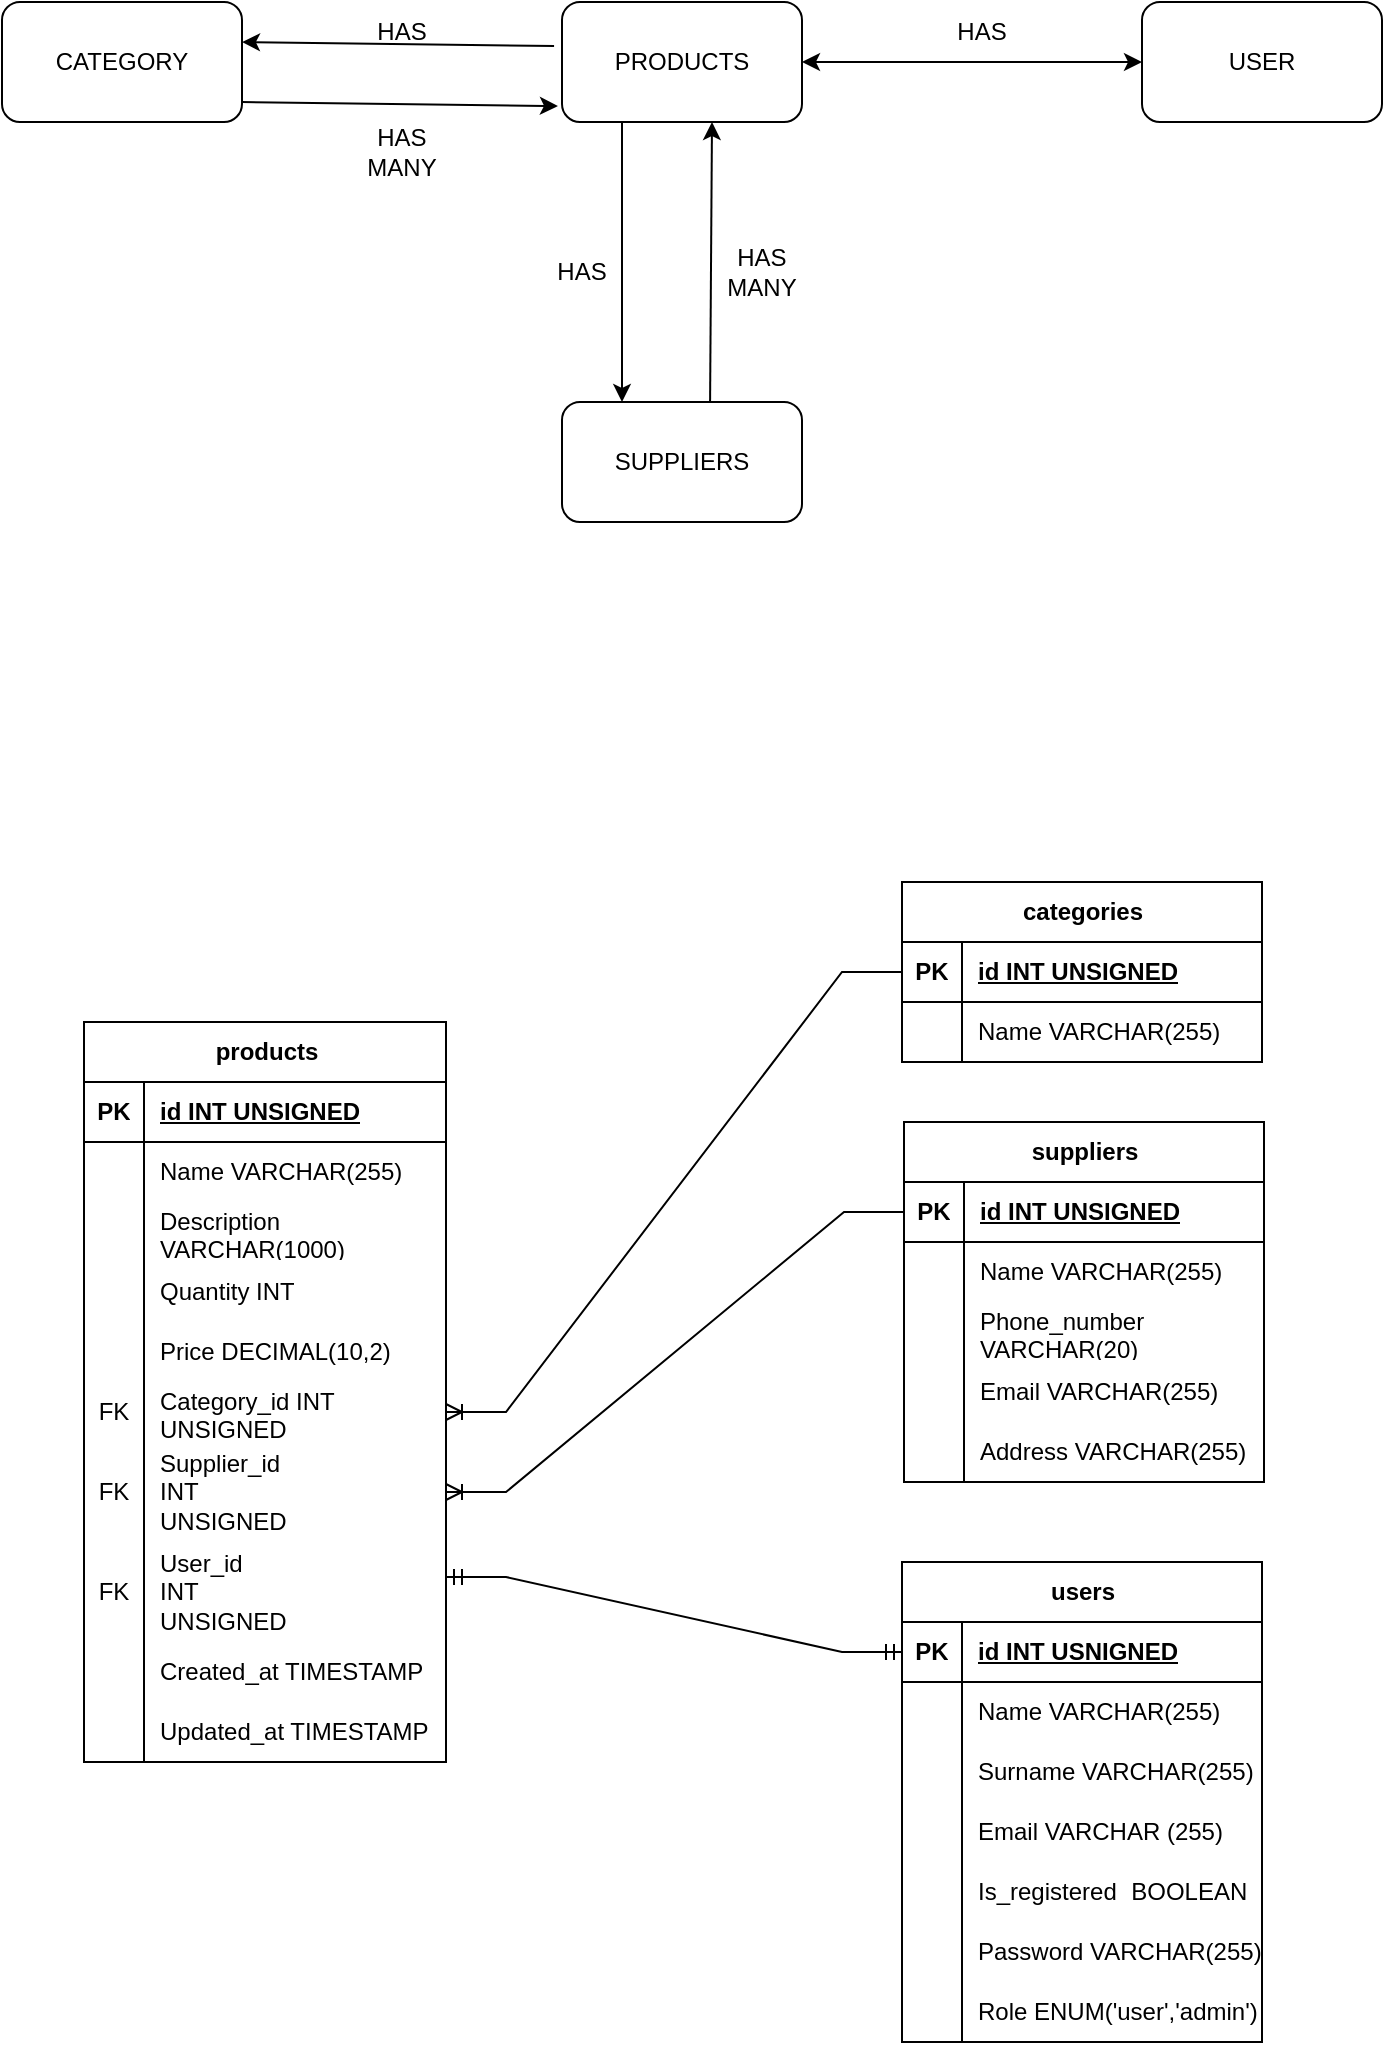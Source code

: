 <mxfile version="28.2.5">
  <diagram name="Page-1" id="RdRIpHJSAD0s1ZPwQKrF">
    <mxGraphModel dx="2066" dy="1134" grid="1" gridSize="10" guides="1" tooltips="1" connect="1" arrows="1" fold="1" page="1" pageScale="1" pageWidth="850" pageHeight="1100" math="0" shadow="0">
      <root>
        <mxCell id="0" />
        <mxCell id="1" parent="0" />
        <mxCell id="48uBx33ie2XV4PBy4FMH-1" value="PRODUCTS" style="rounded=1;whiteSpace=wrap;html=1;" parent="1" vertex="1">
          <mxGeometry x="350" y="40" width="120" height="60" as="geometry" />
        </mxCell>
        <mxCell id="48uBx33ie2XV4PBy4FMH-2" value="SUPPLIERS" style="rounded=1;whiteSpace=wrap;html=1;" parent="1" vertex="1">
          <mxGeometry x="350" y="240" width="120" height="60" as="geometry" />
        </mxCell>
        <mxCell id="48uBx33ie2XV4PBy4FMH-3" value="CATEGORY" style="rounded=1;whiteSpace=wrap;html=1;" parent="1" vertex="1">
          <mxGeometry x="70" y="40" width="120" height="60" as="geometry" />
        </mxCell>
        <mxCell id="48uBx33ie2XV4PBy4FMH-4" value="&lt;div&gt;USER&lt;/div&gt;" style="rounded=1;whiteSpace=wrap;html=1;" parent="1" vertex="1">
          <mxGeometry x="640" y="40" width="120" height="60" as="geometry" />
        </mxCell>
        <mxCell id="48uBx33ie2XV4PBy4FMH-9" value="HAS" style="text;html=1;align=center;verticalAlign=middle;whiteSpace=wrap;rounded=0;" parent="1" vertex="1">
          <mxGeometry x="240" y="40" width="60" height="30" as="geometry" />
        </mxCell>
        <mxCell id="48uBx33ie2XV4PBy4FMH-10" value="HAS" style="text;html=1;align=center;verticalAlign=middle;whiteSpace=wrap;rounded=0;" parent="1" vertex="1">
          <mxGeometry x="530" y="40" width="60" height="30" as="geometry" />
        </mxCell>
        <mxCell id="48uBx33ie2XV4PBy4FMH-11" value="&lt;div&gt;HAS&lt;/div&gt;&lt;div&gt;MANY&lt;/div&gt;" style="text;html=1;align=center;verticalAlign=middle;whiteSpace=wrap;rounded=0;rotation=0;" parent="1" vertex="1">
          <mxGeometry x="420" y="160" width="60" height="30" as="geometry" />
        </mxCell>
        <mxCell id="48uBx33ie2XV4PBy4FMH-12" value="" style="endArrow=classic;html=1;rounded=0;exitX=0.617;exitY=0;exitDx=0;exitDy=0;exitPerimeter=0;" parent="1" source="48uBx33ie2XV4PBy4FMH-2" edge="1">
          <mxGeometry width="50" height="50" relative="1" as="geometry">
            <mxPoint x="425" y="255" as="sourcePoint" />
            <mxPoint x="425" y="100" as="targetPoint" />
          </mxGeometry>
        </mxCell>
        <mxCell id="48uBx33ie2XV4PBy4FMH-13" value="" style="endArrow=classic;html=1;rounded=0;entryX=0.25;entryY=0;entryDx=0;entryDy=0;" parent="1" target="48uBx33ie2XV4PBy4FMH-2" edge="1">
          <mxGeometry width="50" height="50" relative="1" as="geometry">
            <mxPoint x="380" y="100" as="sourcePoint" />
            <mxPoint x="380" y="220" as="targetPoint" />
          </mxGeometry>
        </mxCell>
        <mxCell id="48uBx33ie2XV4PBy4FMH-14" value="HAS " style="text;html=1;align=center;verticalAlign=middle;whiteSpace=wrap;rounded=0;" parent="1" vertex="1">
          <mxGeometry x="330" y="160" width="60" height="30" as="geometry" />
        </mxCell>
        <mxCell id="48uBx33ie2XV4PBy4FMH-15" value="categories" style="shape=table;startSize=30;container=1;collapsible=1;childLayout=tableLayout;fixedRows=1;rowLines=0;fontStyle=1;align=center;resizeLast=1;html=1;" parent="1" vertex="1">
          <mxGeometry x="520" y="480" width="180" height="90" as="geometry" />
        </mxCell>
        <mxCell id="48uBx33ie2XV4PBy4FMH-16" value="" style="shape=tableRow;horizontal=0;startSize=0;swimlaneHead=0;swimlaneBody=0;fillColor=none;collapsible=0;dropTarget=0;points=[[0,0.5],[1,0.5]];portConstraint=eastwest;top=0;left=0;right=0;bottom=1;" parent="48uBx33ie2XV4PBy4FMH-15" vertex="1">
          <mxGeometry y="30" width="180" height="30" as="geometry" />
        </mxCell>
        <mxCell id="48uBx33ie2XV4PBy4FMH-17" value="PK" style="shape=partialRectangle;connectable=0;fillColor=none;top=0;left=0;bottom=0;right=0;fontStyle=1;overflow=hidden;whiteSpace=wrap;html=1;" parent="48uBx33ie2XV4PBy4FMH-16" vertex="1">
          <mxGeometry width="30" height="30" as="geometry">
            <mxRectangle width="30" height="30" as="alternateBounds" />
          </mxGeometry>
        </mxCell>
        <mxCell id="48uBx33ie2XV4PBy4FMH-18" value="id INT UNSIGNED" style="shape=partialRectangle;connectable=0;fillColor=none;top=0;left=0;bottom=0;right=0;align=left;spacingLeft=6;fontStyle=5;overflow=hidden;whiteSpace=wrap;html=1;" parent="48uBx33ie2XV4PBy4FMH-16" vertex="1">
          <mxGeometry x="30" width="150" height="30" as="geometry">
            <mxRectangle width="150" height="30" as="alternateBounds" />
          </mxGeometry>
        </mxCell>
        <mxCell id="48uBx33ie2XV4PBy4FMH-19" value="" style="shape=tableRow;horizontal=0;startSize=0;swimlaneHead=0;swimlaneBody=0;fillColor=none;collapsible=0;dropTarget=0;points=[[0,0.5],[1,0.5]];portConstraint=eastwest;top=0;left=0;right=0;bottom=0;" parent="48uBx33ie2XV4PBy4FMH-15" vertex="1">
          <mxGeometry y="60" width="180" height="30" as="geometry" />
        </mxCell>
        <mxCell id="48uBx33ie2XV4PBy4FMH-20" value="" style="shape=partialRectangle;connectable=0;fillColor=none;top=0;left=0;bottom=0;right=0;editable=1;overflow=hidden;whiteSpace=wrap;html=1;" parent="48uBx33ie2XV4PBy4FMH-19" vertex="1">
          <mxGeometry width="30" height="30" as="geometry">
            <mxRectangle width="30" height="30" as="alternateBounds" />
          </mxGeometry>
        </mxCell>
        <mxCell id="48uBx33ie2XV4PBy4FMH-21" value="Name VARCHAR(255)" style="shape=partialRectangle;connectable=0;fillColor=none;top=0;left=0;bottom=0;right=0;align=left;spacingLeft=6;overflow=hidden;whiteSpace=wrap;html=1;" parent="48uBx33ie2XV4PBy4FMH-19" vertex="1">
          <mxGeometry x="30" width="150" height="30" as="geometry">
            <mxRectangle width="150" height="30" as="alternateBounds" />
          </mxGeometry>
        </mxCell>
        <mxCell id="48uBx33ie2XV4PBy4FMH-28" value="suppliers" style="shape=table;startSize=30;container=1;collapsible=1;childLayout=tableLayout;fixedRows=1;rowLines=0;fontStyle=1;align=center;resizeLast=1;html=1;" parent="1" vertex="1">
          <mxGeometry x="521" y="600" width="180" height="180" as="geometry" />
        </mxCell>
        <mxCell id="48uBx33ie2XV4PBy4FMH-29" value="" style="shape=tableRow;horizontal=0;startSize=0;swimlaneHead=0;swimlaneBody=0;fillColor=none;collapsible=0;dropTarget=0;points=[[0,0.5],[1,0.5]];portConstraint=eastwest;top=0;left=0;right=0;bottom=1;" parent="48uBx33ie2XV4PBy4FMH-28" vertex="1">
          <mxGeometry y="30" width="180" height="30" as="geometry" />
        </mxCell>
        <mxCell id="48uBx33ie2XV4PBy4FMH-30" value="PK" style="shape=partialRectangle;connectable=0;fillColor=none;top=0;left=0;bottom=0;right=0;fontStyle=1;overflow=hidden;whiteSpace=wrap;html=1;" parent="48uBx33ie2XV4PBy4FMH-29" vertex="1">
          <mxGeometry width="30" height="30" as="geometry">
            <mxRectangle width="30" height="30" as="alternateBounds" />
          </mxGeometry>
        </mxCell>
        <mxCell id="48uBx33ie2XV4PBy4FMH-31" value="id INT UNSIGNED" style="shape=partialRectangle;connectable=0;fillColor=none;top=0;left=0;bottom=0;right=0;align=left;spacingLeft=6;fontStyle=5;overflow=hidden;whiteSpace=wrap;html=1;" parent="48uBx33ie2XV4PBy4FMH-29" vertex="1">
          <mxGeometry x="30" width="150" height="30" as="geometry">
            <mxRectangle width="150" height="30" as="alternateBounds" />
          </mxGeometry>
        </mxCell>
        <mxCell id="48uBx33ie2XV4PBy4FMH-32" value="" style="shape=tableRow;horizontal=0;startSize=0;swimlaneHead=0;swimlaneBody=0;fillColor=none;collapsible=0;dropTarget=0;points=[[0,0.5],[1,0.5]];portConstraint=eastwest;top=0;left=0;right=0;bottom=0;" parent="48uBx33ie2XV4PBy4FMH-28" vertex="1">
          <mxGeometry y="60" width="180" height="30" as="geometry" />
        </mxCell>
        <mxCell id="48uBx33ie2XV4PBy4FMH-33" value="" style="shape=partialRectangle;connectable=0;fillColor=none;top=0;left=0;bottom=0;right=0;editable=1;overflow=hidden;whiteSpace=wrap;html=1;" parent="48uBx33ie2XV4PBy4FMH-32" vertex="1">
          <mxGeometry width="30" height="30" as="geometry">
            <mxRectangle width="30" height="30" as="alternateBounds" />
          </mxGeometry>
        </mxCell>
        <mxCell id="48uBx33ie2XV4PBy4FMH-34" value="Name VARCHAR(255)&lt;span style=&quot;white-space: pre;&quot;&gt;&#x9;&lt;/span&gt;" style="shape=partialRectangle;connectable=0;fillColor=none;top=0;left=0;bottom=0;right=0;align=left;spacingLeft=6;overflow=hidden;whiteSpace=wrap;html=1;" parent="48uBx33ie2XV4PBy4FMH-32" vertex="1">
          <mxGeometry x="30" width="150" height="30" as="geometry">
            <mxRectangle width="150" height="30" as="alternateBounds" />
          </mxGeometry>
        </mxCell>
        <mxCell id="48uBx33ie2XV4PBy4FMH-35" value="" style="shape=tableRow;horizontal=0;startSize=0;swimlaneHead=0;swimlaneBody=0;fillColor=none;collapsible=0;dropTarget=0;points=[[0,0.5],[1,0.5]];portConstraint=eastwest;top=0;left=0;right=0;bottom=0;" parent="48uBx33ie2XV4PBy4FMH-28" vertex="1">
          <mxGeometry y="90" width="180" height="30" as="geometry" />
        </mxCell>
        <mxCell id="48uBx33ie2XV4PBy4FMH-36" value="" style="shape=partialRectangle;connectable=0;fillColor=none;top=0;left=0;bottom=0;right=0;editable=1;overflow=hidden;whiteSpace=wrap;html=1;" parent="48uBx33ie2XV4PBy4FMH-35" vertex="1">
          <mxGeometry width="30" height="30" as="geometry">
            <mxRectangle width="30" height="30" as="alternateBounds" />
          </mxGeometry>
        </mxCell>
        <mxCell id="48uBx33ie2XV4PBy4FMH-37" value="Phone_number VARCHAR(20)" style="shape=partialRectangle;connectable=0;fillColor=none;top=0;left=0;bottom=0;right=0;align=left;spacingLeft=6;overflow=hidden;whiteSpace=wrap;html=1;" parent="48uBx33ie2XV4PBy4FMH-35" vertex="1">
          <mxGeometry x="30" width="150" height="30" as="geometry">
            <mxRectangle width="150" height="30" as="alternateBounds" />
          </mxGeometry>
        </mxCell>
        <mxCell id="48uBx33ie2XV4PBy4FMH-38" value="" style="shape=tableRow;horizontal=0;startSize=0;swimlaneHead=0;swimlaneBody=0;fillColor=none;collapsible=0;dropTarget=0;points=[[0,0.5],[1,0.5]];portConstraint=eastwest;top=0;left=0;right=0;bottom=0;" parent="48uBx33ie2XV4PBy4FMH-28" vertex="1">
          <mxGeometry y="120" width="180" height="30" as="geometry" />
        </mxCell>
        <mxCell id="48uBx33ie2XV4PBy4FMH-39" value="" style="shape=partialRectangle;connectable=0;fillColor=none;top=0;left=0;bottom=0;right=0;editable=1;overflow=hidden;whiteSpace=wrap;html=1;" parent="48uBx33ie2XV4PBy4FMH-38" vertex="1">
          <mxGeometry width="30" height="30" as="geometry">
            <mxRectangle width="30" height="30" as="alternateBounds" />
          </mxGeometry>
        </mxCell>
        <mxCell id="48uBx33ie2XV4PBy4FMH-40" value="Email VARCHAR(255)" style="shape=partialRectangle;connectable=0;fillColor=none;top=0;left=0;bottom=0;right=0;align=left;spacingLeft=6;overflow=hidden;whiteSpace=wrap;html=1;" parent="48uBx33ie2XV4PBy4FMH-38" vertex="1">
          <mxGeometry x="30" width="150" height="30" as="geometry">
            <mxRectangle width="150" height="30" as="alternateBounds" />
          </mxGeometry>
        </mxCell>
        <mxCell id="48uBx33ie2XV4PBy4FMH-85" value="" style="shape=tableRow;horizontal=0;startSize=0;swimlaneHead=0;swimlaneBody=0;fillColor=none;collapsible=0;dropTarget=0;points=[[0,0.5],[1,0.5]];portConstraint=eastwest;top=0;left=0;right=0;bottom=0;" parent="48uBx33ie2XV4PBy4FMH-28" vertex="1">
          <mxGeometry y="150" width="180" height="30" as="geometry" />
        </mxCell>
        <mxCell id="48uBx33ie2XV4PBy4FMH-86" value="" style="shape=partialRectangle;connectable=0;fillColor=none;top=0;left=0;bottom=0;right=0;editable=1;overflow=hidden;whiteSpace=wrap;html=1;" parent="48uBx33ie2XV4PBy4FMH-85" vertex="1">
          <mxGeometry width="30" height="30" as="geometry">
            <mxRectangle width="30" height="30" as="alternateBounds" />
          </mxGeometry>
        </mxCell>
        <mxCell id="48uBx33ie2XV4PBy4FMH-87" value="Address VARCHAR(255)" style="shape=partialRectangle;connectable=0;fillColor=none;top=0;left=0;bottom=0;right=0;align=left;spacingLeft=6;overflow=hidden;whiteSpace=wrap;html=1;" parent="48uBx33ie2XV4PBy4FMH-85" vertex="1">
          <mxGeometry x="30" width="150" height="30" as="geometry">
            <mxRectangle width="150" height="30" as="alternateBounds" />
          </mxGeometry>
        </mxCell>
        <mxCell id="48uBx33ie2XV4PBy4FMH-54" value="&lt;div&gt;products&lt;/div&gt;" style="shape=table;startSize=30;container=1;collapsible=1;childLayout=tableLayout;fixedRows=1;rowLines=0;fontStyle=1;align=center;resizeLast=1;html=1;" parent="1" vertex="1">
          <mxGeometry x="111" y="550" width="181" height="370" as="geometry" />
        </mxCell>
        <mxCell id="48uBx33ie2XV4PBy4FMH-55" value="" style="shape=tableRow;horizontal=0;startSize=0;swimlaneHead=0;swimlaneBody=0;fillColor=none;collapsible=0;dropTarget=0;points=[[0,0.5],[1,0.5]];portConstraint=eastwest;top=0;left=0;right=0;bottom=1;" parent="48uBx33ie2XV4PBy4FMH-54" vertex="1">
          <mxGeometry y="30" width="181" height="30" as="geometry" />
        </mxCell>
        <mxCell id="48uBx33ie2XV4PBy4FMH-56" value="PK" style="shape=partialRectangle;connectable=0;fillColor=none;top=0;left=0;bottom=0;right=0;fontStyle=1;overflow=hidden;whiteSpace=wrap;html=1;" parent="48uBx33ie2XV4PBy4FMH-55" vertex="1">
          <mxGeometry width="30" height="30" as="geometry">
            <mxRectangle width="30" height="30" as="alternateBounds" />
          </mxGeometry>
        </mxCell>
        <mxCell id="48uBx33ie2XV4PBy4FMH-57" value="id INT UNSIGNED" style="shape=partialRectangle;connectable=0;fillColor=none;top=0;left=0;bottom=0;right=0;align=left;spacingLeft=6;fontStyle=5;overflow=hidden;whiteSpace=wrap;html=1;" parent="48uBx33ie2XV4PBy4FMH-55" vertex="1">
          <mxGeometry x="30" width="151" height="30" as="geometry">
            <mxRectangle width="151" height="30" as="alternateBounds" />
          </mxGeometry>
        </mxCell>
        <mxCell id="48uBx33ie2XV4PBy4FMH-58" value="" style="shape=tableRow;horizontal=0;startSize=0;swimlaneHead=0;swimlaneBody=0;fillColor=none;collapsible=0;dropTarget=0;points=[[0,0.5],[1,0.5]];portConstraint=eastwest;top=0;left=0;right=0;bottom=0;" parent="48uBx33ie2XV4PBy4FMH-54" vertex="1">
          <mxGeometry y="60" width="181" height="30" as="geometry" />
        </mxCell>
        <mxCell id="48uBx33ie2XV4PBy4FMH-59" value="" style="shape=partialRectangle;connectable=0;fillColor=none;top=0;left=0;bottom=0;right=0;editable=1;overflow=hidden;whiteSpace=wrap;html=1;" parent="48uBx33ie2XV4PBy4FMH-58" vertex="1">
          <mxGeometry width="30" height="30" as="geometry">
            <mxRectangle width="30" height="30" as="alternateBounds" />
          </mxGeometry>
        </mxCell>
        <mxCell id="48uBx33ie2XV4PBy4FMH-60" value="Name VARCHAR(255)" style="shape=partialRectangle;connectable=0;fillColor=none;top=0;left=0;bottom=0;right=0;align=left;spacingLeft=6;overflow=hidden;whiteSpace=wrap;html=1;" parent="48uBx33ie2XV4PBy4FMH-58" vertex="1">
          <mxGeometry x="30" width="151" height="30" as="geometry">
            <mxRectangle width="151" height="30" as="alternateBounds" />
          </mxGeometry>
        </mxCell>
        <mxCell id="48uBx33ie2XV4PBy4FMH-61" value="" style="shape=tableRow;horizontal=0;startSize=0;swimlaneHead=0;swimlaneBody=0;fillColor=none;collapsible=0;dropTarget=0;points=[[0,0.5],[1,0.5]];portConstraint=eastwest;top=0;left=0;right=0;bottom=0;" parent="48uBx33ie2XV4PBy4FMH-54" vertex="1">
          <mxGeometry y="90" width="181" height="30" as="geometry" />
        </mxCell>
        <mxCell id="48uBx33ie2XV4PBy4FMH-62" value="" style="shape=partialRectangle;connectable=0;fillColor=none;top=0;left=0;bottom=0;right=0;editable=1;overflow=hidden;whiteSpace=wrap;html=1;" parent="48uBx33ie2XV4PBy4FMH-61" vertex="1">
          <mxGeometry width="30" height="30" as="geometry">
            <mxRectangle width="30" height="30" as="alternateBounds" />
          </mxGeometry>
        </mxCell>
        <mxCell id="48uBx33ie2XV4PBy4FMH-63" value="Description VARCHAR(1000)" style="shape=partialRectangle;connectable=0;fillColor=none;top=0;left=0;bottom=0;right=0;align=left;spacingLeft=6;overflow=hidden;whiteSpace=wrap;html=1;" parent="48uBx33ie2XV4PBy4FMH-61" vertex="1">
          <mxGeometry x="30" width="151" height="30" as="geometry">
            <mxRectangle width="151" height="30" as="alternateBounds" />
          </mxGeometry>
        </mxCell>
        <mxCell id="48uBx33ie2XV4PBy4FMH-64" value="" style="shape=tableRow;horizontal=0;startSize=0;swimlaneHead=0;swimlaneBody=0;fillColor=none;collapsible=0;dropTarget=0;points=[[0,0.5],[1,0.5]];portConstraint=eastwest;top=0;left=0;right=0;bottom=0;" parent="48uBx33ie2XV4PBy4FMH-54" vertex="1">
          <mxGeometry y="120" width="181" height="30" as="geometry" />
        </mxCell>
        <mxCell id="48uBx33ie2XV4PBy4FMH-65" value="" style="shape=partialRectangle;connectable=0;fillColor=none;top=0;left=0;bottom=0;right=0;editable=1;overflow=hidden;whiteSpace=wrap;html=1;" parent="48uBx33ie2XV4PBy4FMH-64" vertex="1">
          <mxGeometry width="30" height="30" as="geometry">
            <mxRectangle width="30" height="30" as="alternateBounds" />
          </mxGeometry>
        </mxCell>
        <mxCell id="48uBx33ie2XV4PBy4FMH-66" value="Quantity INT " style="shape=partialRectangle;connectable=0;fillColor=none;top=0;left=0;bottom=0;right=0;align=left;spacingLeft=6;overflow=hidden;whiteSpace=wrap;html=1;" parent="48uBx33ie2XV4PBy4FMH-64" vertex="1">
          <mxGeometry x="30" width="151" height="30" as="geometry">
            <mxRectangle width="151" height="30" as="alternateBounds" />
          </mxGeometry>
        </mxCell>
        <mxCell id="48uBx33ie2XV4PBy4FMH-67" value="" style="shape=tableRow;horizontal=0;startSize=0;swimlaneHead=0;swimlaneBody=0;fillColor=none;collapsible=0;dropTarget=0;points=[[0,0.5],[1,0.5]];portConstraint=eastwest;top=0;left=0;right=0;bottom=0;" parent="48uBx33ie2XV4PBy4FMH-54" vertex="1">
          <mxGeometry y="150" width="181" height="30" as="geometry" />
        </mxCell>
        <mxCell id="48uBx33ie2XV4PBy4FMH-68" value="" style="shape=partialRectangle;connectable=0;fillColor=none;top=0;left=0;bottom=0;right=0;editable=1;overflow=hidden;whiteSpace=wrap;html=1;" parent="48uBx33ie2XV4PBy4FMH-67" vertex="1">
          <mxGeometry width="30" height="30" as="geometry">
            <mxRectangle width="30" height="30" as="alternateBounds" />
          </mxGeometry>
        </mxCell>
        <mxCell id="48uBx33ie2XV4PBy4FMH-69" value="Price DECIMAL(10,2)" style="shape=partialRectangle;connectable=0;fillColor=none;top=0;left=0;bottom=0;right=0;align=left;spacingLeft=6;overflow=hidden;whiteSpace=wrap;html=1;" parent="48uBx33ie2XV4PBy4FMH-67" vertex="1">
          <mxGeometry x="30" width="151" height="30" as="geometry">
            <mxRectangle width="151" height="30" as="alternateBounds" />
          </mxGeometry>
        </mxCell>
        <mxCell id="48uBx33ie2XV4PBy4FMH-70" value="" style="shape=tableRow;horizontal=0;startSize=0;swimlaneHead=0;swimlaneBody=0;fillColor=none;collapsible=0;dropTarget=0;points=[[0,0.5],[1,0.5]];portConstraint=eastwest;top=0;left=0;right=0;bottom=0;" parent="48uBx33ie2XV4PBy4FMH-54" vertex="1">
          <mxGeometry y="180" width="181" height="30" as="geometry" />
        </mxCell>
        <mxCell id="48uBx33ie2XV4PBy4FMH-71" value="FK" style="shape=partialRectangle;connectable=0;fillColor=none;top=0;left=0;bottom=0;right=0;editable=1;overflow=hidden;whiteSpace=wrap;html=1;" parent="48uBx33ie2XV4PBy4FMH-70" vertex="1">
          <mxGeometry width="30" height="30" as="geometry">
            <mxRectangle width="30" height="30" as="alternateBounds" />
          </mxGeometry>
        </mxCell>
        <mxCell id="48uBx33ie2XV4PBy4FMH-72" value="&lt;div&gt;Category&lt;span style=&quot;white-space: pre;&quot;&gt;_id INT &lt;/span&gt;&lt;/div&gt;&lt;div&gt;&lt;span style=&quot;white-space: pre;&quot;&gt;UNSIGNED&lt;/span&gt;&lt;/div&gt;" style="shape=partialRectangle;connectable=0;fillColor=none;top=0;left=0;bottom=0;right=0;align=left;spacingLeft=6;overflow=hidden;whiteSpace=wrap;html=1;" parent="48uBx33ie2XV4PBy4FMH-70" vertex="1">
          <mxGeometry x="30" width="151" height="30" as="geometry">
            <mxRectangle width="151" height="30" as="alternateBounds" />
          </mxGeometry>
        </mxCell>
        <mxCell id="48uBx33ie2XV4PBy4FMH-73" value="" style="shape=tableRow;horizontal=0;startSize=0;swimlaneHead=0;swimlaneBody=0;fillColor=none;collapsible=0;dropTarget=0;points=[[0,0.5],[1,0.5]];portConstraint=eastwest;top=0;left=0;right=0;bottom=0;" parent="48uBx33ie2XV4PBy4FMH-54" vertex="1">
          <mxGeometry y="210" width="181" height="50" as="geometry" />
        </mxCell>
        <mxCell id="48uBx33ie2XV4PBy4FMH-74" value="FK" style="shape=partialRectangle;connectable=0;fillColor=none;top=0;left=0;bottom=0;right=0;editable=1;overflow=hidden;whiteSpace=wrap;html=1;" parent="48uBx33ie2XV4PBy4FMH-73" vertex="1">
          <mxGeometry width="30" height="50" as="geometry">
            <mxRectangle width="30" height="50" as="alternateBounds" />
          </mxGeometry>
        </mxCell>
        <mxCell id="48uBx33ie2XV4PBy4FMH-75" value="Supplier_id &lt;br&gt;&lt;div&gt;&lt;span style=&quot;white-space: pre;&quot;&gt;INT &lt;/span&gt;&lt;/div&gt;&lt;div&gt;&lt;span style=&quot;white-space: pre;&quot;&gt;UNSIGNED&lt;/span&gt;&lt;/div&gt;" style="shape=partialRectangle;connectable=0;fillColor=none;top=0;left=0;bottom=0;right=0;align=left;spacingLeft=6;overflow=hidden;whiteSpace=wrap;html=1;" parent="48uBx33ie2XV4PBy4FMH-73" vertex="1">
          <mxGeometry x="30" width="151" height="50" as="geometry">
            <mxRectangle width="151" height="50" as="alternateBounds" />
          </mxGeometry>
        </mxCell>
        <mxCell id="48uBx33ie2XV4PBy4FMH-76" value="" style="shape=tableRow;horizontal=0;startSize=0;swimlaneHead=0;swimlaneBody=0;fillColor=none;collapsible=0;dropTarget=0;points=[[0,0.5],[1,0.5]];portConstraint=eastwest;top=0;left=0;right=0;bottom=0;" parent="48uBx33ie2XV4PBy4FMH-54" vertex="1">
          <mxGeometry y="260" width="181" height="50" as="geometry" />
        </mxCell>
        <mxCell id="48uBx33ie2XV4PBy4FMH-77" value="FK" style="shape=partialRectangle;connectable=0;fillColor=none;top=0;left=0;bottom=0;right=0;editable=1;overflow=hidden;whiteSpace=wrap;html=1;" parent="48uBx33ie2XV4PBy4FMH-76" vertex="1">
          <mxGeometry width="30" height="50" as="geometry">
            <mxRectangle width="30" height="50" as="alternateBounds" />
          </mxGeometry>
        </mxCell>
        <mxCell id="48uBx33ie2XV4PBy4FMH-78" value="User_id &lt;br&gt;&lt;div&gt;&lt;span style=&quot;white-space: pre;&quot;&gt;INT &lt;/span&gt;&lt;/div&gt;&lt;div&gt;&lt;span style=&quot;white-space: pre;&quot;&gt;UNSIGNED&lt;/span&gt;&lt;/div&gt;" style="shape=partialRectangle;connectable=0;fillColor=none;top=0;left=0;bottom=0;right=0;align=left;spacingLeft=6;overflow=hidden;whiteSpace=wrap;html=1;" parent="48uBx33ie2XV4PBy4FMH-76" vertex="1">
          <mxGeometry x="30" width="151" height="50" as="geometry">
            <mxRectangle width="151" height="50" as="alternateBounds" />
          </mxGeometry>
        </mxCell>
        <mxCell id="48uBx33ie2XV4PBy4FMH-79" value="" style="shape=tableRow;horizontal=0;startSize=0;swimlaneHead=0;swimlaneBody=0;fillColor=none;collapsible=0;dropTarget=0;points=[[0,0.5],[1,0.5]];portConstraint=eastwest;top=0;left=0;right=0;bottom=0;" parent="48uBx33ie2XV4PBy4FMH-54" vertex="1">
          <mxGeometry y="310" width="181" height="30" as="geometry" />
        </mxCell>
        <mxCell id="48uBx33ie2XV4PBy4FMH-80" value="" style="shape=partialRectangle;connectable=0;fillColor=none;top=0;left=0;bottom=0;right=0;editable=1;overflow=hidden;whiteSpace=wrap;html=1;" parent="48uBx33ie2XV4PBy4FMH-79" vertex="1">
          <mxGeometry width="30" height="30" as="geometry">
            <mxRectangle width="30" height="30" as="alternateBounds" />
          </mxGeometry>
        </mxCell>
        <mxCell id="48uBx33ie2XV4PBy4FMH-81" value="Created_at TIMESTAMP" style="shape=partialRectangle;connectable=0;fillColor=none;top=0;left=0;bottom=0;right=0;align=left;spacingLeft=6;overflow=hidden;whiteSpace=wrap;html=1;" parent="48uBx33ie2XV4PBy4FMH-79" vertex="1">
          <mxGeometry x="30" width="151" height="30" as="geometry">
            <mxRectangle width="151" height="30" as="alternateBounds" />
          </mxGeometry>
        </mxCell>
        <mxCell id="48uBx33ie2XV4PBy4FMH-82" value="" style="shape=tableRow;horizontal=0;startSize=0;swimlaneHead=0;swimlaneBody=0;fillColor=none;collapsible=0;dropTarget=0;points=[[0,0.5],[1,0.5]];portConstraint=eastwest;top=0;left=0;right=0;bottom=0;" parent="48uBx33ie2XV4PBy4FMH-54" vertex="1">
          <mxGeometry y="340" width="181" height="30" as="geometry" />
        </mxCell>
        <mxCell id="48uBx33ie2XV4PBy4FMH-83" value="" style="shape=partialRectangle;connectable=0;fillColor=none;top=0;left=0;bottom=0;right=0;editable=1;overflow=hidden;whiteSpace=wrap;html=1;" parent="48uBx33ie2XV4PBy4FMH-82" vertex="1">
          <mxGeometry width="30" height="30" as="geometry">
            <mxRectangle width="30" height="30" as="alternateBounds" />
          </mxGeometry>
        </mxCell>
        <mxCell id="48uBx33ie2XV4PBy4FMH-84" value="Updated_at TIMESTAMP" style="shape=partialRectangle;connectable=0;fillColor=none;top=0;left=0;bottom=0;right=0;align=left;spacingLeft=6;overflow=hidden;whiteSpace=wrap;html=1;" parent="48uBx33ie2XV4PBy4FMH-82" vertex="1">
          <mxGeometry x="30" width="151" height="30" as="geometry">
            <mxRectangle width="151" height="30" as="alternateBounds" />
          </mxGeometry>
        </mxCell>
        <mxCell id="48uBx33ie2XV4PBy4FMH-98" value="" style="edgeStyle=entityRelationEdgeStyle;fontSize=12;html=1;endArrow=ERoneToMany;rounded=0;entryX=1;entryY=0.5;entryDx=0;entryDy=0;exitX=0;exitY=0.5;exitDx=0;exitDy=0;" parent="1" source="48uBx33ie2XV4PBy4FMH-29" target="48uBx33ie2XV4PBy4FMH-73" edge="1">
          <mxGeometry width="100" height="100" relative="1" as="geometry">
            <mxPoint x="380" y="650" as="sourcePoint" />
            <mxPoint x="480" y="550" as="targetPoint" />
          </mxGeometry>
        </mxCell>
        <mxCell id="48uBx33ie2XV4PBy4FMH-99" value="" style="edgeStyle=entityRelationEdgeStyle;fontSize=12;html=1;endArrow=ERmandOne;startArrow=ERmandOne;rounded=0;exitX=1;exitY=0.75;exitDx=0;exitDy=0;entryX=0;entryY=0.5;entryDx=0;entryDy=0;" parent="1" source="48uBx33ie2XV4PBy4FMH-54" target="48uBx33ie2XV4PBy4FMH-42" edge="1">
          <mxGeometry width="100" height="100" relative="1" as="geometry">
            <mxPoint x="380" y="650" as="sourcePoint" />
            <mxPoint x="480" y="550" as="targetPoint" />
          </mxGeometry>
        </mxCell>
        <mxCell id="48uBx33ie2XV4PBy4FMH-100" value="" style="endArrow=classic;html=1;rounded=0;exitX=-0.033;exitY=0.367;exitDx=0;exitDy=0;exitPerimeter=0;" parent="1" source="48uBx33ie2XV4PBy4FMH-1" edge="1">
          <mxGeometry width="50" height="50" relative="1" as="geometry">
            <mxPoint x="315" y="60" as="sourcePoint" />
            <mxPoint x="190" y="60" as="targetPoint" />
          </mxGeometry>
        </mxCell>
        <mxCell id="48uBx33ie2XV4PBy4FMH-101" value="" style="endArrow=classic;html=1;rounded=0;exitX=0.617;exitY=0;exitDx=0;exitDy=0;exitPerimeter=0;entryX=-0.017;entryY=0.867;entryDx=0;entryDy=0;entryPerimeter=0;" parent="1" target="48uBx33ie2XV4PBy4FMH-1" edge="1">
          <mxGeometry width="50" height="50" relative="1" as="geometry">
            <mxPoint x="190" y="90" as="sourcePoint" />
            <mxPoint x="350" y="85" as="targetPoint" />
          </mxGeometry>
        </mxCell>
        <mxCell id="48uBx33ie2XV4PBy4FMH-102" value="&lt;div&gt;HAS&lt;/div&gt;&lt;div&gt;MANY&lt;/div&gt;" style="text;html=1;align=center;verticalAlign=middle;whiteSpace=wrap;rounded=0;rotation=0;" parent="1" vertex="1">
          <mxGeometry x="240" y="100" width="60" height="30" as="geometry" />
        </mxCell>
        <mxCell id="48uBx33ie2XV4PBy4FMH-104" value="" style="edgeStyle=entityRelationEdgeStyle;fontSize=12;html=1;endArrow=ERoneToMany;rounded=0;entryX=1;entryY=0.5;entryDx=0;entryDy=0;exitX=0;exitY=0.5;exitDx=0;exitDy=0;" parent="1" source="48uBx33ie2XV4PBy4FMH-16" target="48uBx33ie2XV4PBy4FMH-70" edge="1">
          <mxGeometry width="100" height="100" relative="1" as="geometry">
            <mxPoint x="370" y="500" as="sourcePoint" />
            <mxPoint x="480" y="550" as="targetPoint" />
          </mxGeometry>
        </mxCell>
        <mxCell id="48uBx33ie2XV4PBy4FMH-105" value="" style="endArrow=classic;startArrow=classic;html=1;rounded=0;" parent="1" edge="1">
          <mxGeometry width="50" height="50" relative="1" as="geometry">
            <mxPoint x="470" y="70" as="sourcePoint" />
            <mxPoint x="640" y="70" as="targetPoint" />
          </mxGeometry>
        </mxCell>
        <mxCell id="48uBx33ie2XV4PBy4FMH-41" value="users" style="shape=table;startSize=30;container=1;collapsible=1;childLayout=tableLayout;fixedRows=1;rowLines=0;fontStyle=1;align=center;resizeLast=1;html=1;" parent="1" vertex="1">
          <mxGeometry x="520" y="820" width="180" height="240" as="geometry" />
        </mxCell>
        <mxCell id="48uBx33ie2XV4PBy4FMH-42" value="" style="shape=tableRow;horizontal=0;startSize=0;swimlaneHead=0;swimlaneBody=0;fillColor=none;collapsible=0;dropTarget=0;points=[[0,0.5],[1,0.5]];portConstraint=eastwest;top=0;left=0;right=0;bottom=1;" parent="48uBx33ie2XV4PBy4FMH-41" vertex="1">
          <mxGeometry y="30" width="180" height="30" as="geometry" />
        </mxCell>
        <mxCell id="48uBx33ie2XV4PBy4FMH-43" value="PK" style="shape=partialRectangle;connectable=0;fillColor=none;top=0;left=0;bottom=0;right=0;fontStyle=1;overflow=hidden;whiteSpace=wrap;html=1;" parent="48uBx33ie2XV4PBy4FMH-42" vertex="1">
          <mxGeometry width="30" height="30" as="geometry">
            <mxRectangle width="30" height="30" as="alternateBounds" />
          </mxGeometry>
        </mxCell>
        <mxCell id="48uBx33ie2XV4PBy4FMH-44" value="id INT USNIGNED" style="shape=partialRectangle;connectable=0;fillColor=none;top=0;left=0;bottom=0;right=0;align=left;spacingLeft=6;fontStyle=5;overflow=hidden;whiteSpace=wrap;html=1;" parent="48uBx33ie2XV4PBy4FMH-42" vertex="1">
          <mxGeometry x="30" width="150" height="30" as="geometry">
            <mxRectangle width="150" height="30" as="alternateBounds" />
          </mxGeometry>
        </mxCell>
        <mxCell id="48uBx33ie2XV4PBy4FMH-45" value="" style="shape=tableRow;horizontal=0;startSize=0;swimlaneHead=0;swimlaneBody=0;fillColor=none;collapsible=0;dropTarget=0;points=[[0,0.5],[1,0.5]];portConstraint=eastwest;top=0;left=0;right=0;bottom=0;" parent="48uBx33ie2XV4PBy4FMH-41" vertex="1">
          <mxGeometry y="60" width="180" height="30" as="geometry" />
        </mxCell>
        <mxCell id="48uBx33ie2XV4PBy4FMH-46" value="" style="shape=partialRectangle;connectable=0;fillColor=none;top=0;left=0;bottom=0;right=0;editable=1;overflow=hidden;whiteSpace=wrap;html=1;" parent="48uBx33ie2XV4PBy4FMH-45" vertex="1">
          <mxGeometry width="30" height="30" as="geometry">
            <mxRectangle width="30" height="30" as="alternateBounds" />
          </mxGeometry>
        </mxCell>
        <mxCell id="48uBx33ie2XV4PBy4FMH-47" value="Name VARCHAR(255)" style="shape=partialRectangle;connectable=0;fillColor=none;top=0;left=0;bottom=0;right=0;align=left;spacingLeft=6;overflow=hidden;whiteSpace=wrap;html=1;" parent="48uBx33ie2XV4PBy4FMH-45" vertex="1">
          <mxGeometry x="30" width="150" height="30" as="geometry">
            <mxRectangle width="150" height="30" as="alternateBounds" />
          </mxGeometry>
        </mxCell>
        <mxCell id="48uBx33ie2XV4PBy4FMH-48" value="" style="shape=tableRow;horizontal=0;startSize=0;swimlaneHead=0;swimlaneBody=0;fillColor=none;collapsible=0;dropTarget=0;points=[[0,0.5],[1,0.5]];portConstraint=eastwest;top=0;left=0;right=0;bottom=0;" parent="48uBx33ie2XV4PBy4FMH-41" vertex="1">
          <mxGeometry y="90" width="180" height="30" as="geometry" />
        </mxCell>
        <mxCell id="48uBx33ie2XV4PBy4FMH-49" value="" style="shape=partialRectangle;connectable=0;fillColor=none;top=0;left=0;bottom=0;right=0;editable=1;overflow=hidden;whiteSpace=wrap;html=1;" parent="48uBx33ie2XV4PBy4FMH-48" vertex="1">
          <mxGeometry width="30" height="30" as="geometry">
            <mxRectangle width="30" height="30" as="alternateBounds" />
          </mxGeometry>
        </mxCell>
        <mxCell id="48uBx33ie2XV4PBy4FMH-50" value="Surname VARCHAR(255)" style="shape=partialRectangle;connectable=0;fillColor=none;top=0;left=0;bottom=0;right=0;align=left;spacingLeft=6;overflow=hidden;whiteSpace=wrap;html=1;" parent="48uBx33ie2XV4PBy4FMH-48" vertex="1">
          <mxGeometry x="30" width="150" height="30" as="geometry">
            <mxRectangle width="150" height="30" as="alternateBounds" />
          </mxGeometry>
        </mxCell>
        <mxCell id="48uBx33ie2XV4PBy4FMH-51" value="" style="shape=tableRow;horizontal=0;startSize=0;swimlaneHead=0;swimlaneBody=0;fillColor=none;collapsible=0;dropTarget=0;points=[[0,0.5],[1,0.5]];portConstraint=eastwest;top=0;left=0;right=0;bottom=0;" parent="48uBx33ie2XV4PBy4FMH-41" vertex="1">
          <mxGeometry y="120" width="180" height="30" as="geometry" />
        </mxCell>
        <mxCell id="48uBx33ie2XV4PBy4FMH-52" value="" style="shape=partialRectangle;connectable=0;fillColor=none;top=0;left=0;bottom=0;right=0;editable=1;overflow=hidden;whiteSpace=wrap;html=1;" parent="48uBx33ie2XV4PBy4FMH-51" vertex="1">
          <mxGeometry width="30" height="30" as="geometry">
            <mxRectangle width="30" height="30" as="alternateBounds" />
          </mxGeometry>
        </mxCell>
        <mxCell id="48uBx33ie2XV4PBy4FMH-53" value="Email VARCHAR (255)" style="shape=partialRectangle;connectable=0;fillColor=none;top=0;left=0;bottom=0;right=0;align=left;spacingLeft=6;overflow=hidden;whiteSpace=wrap;html=1;" parent="48uBx33ie2XV4PBy4FMH-51" vertex="1">
          <mxGeometry x="30" width="150" height="30" as="geometry">
            <mxRectangle width="150" height="30" as="alternateBounds" />
          </mxGeometry>
        </mxCell>
        <mxCell id="48uBx33ie2XV4PBy4FMH-88" value="" style="shape=tableRow;horizontal=0;startSize=0;swimlaneHead=0;swimlaneBody=0;fillColor=none;collapsible=0;dropTarget=0;points=[[0,0.5],[1,0.5]];portConstraint=eastwest;top=0;left=0;right=0;bottom=0;" parent="48uBx33ie2XV4PBy4FMH-41" vertex="1">
          <mxGeometry y="150" width="180" height="30" as="geometry" />
        </mxCell>
        <mxCell id="48uBx33ie2XV4PBy4FMH-89" value="" style="shape=partialRectangle;connectable=0;fillColor=none;top=0;left=0;bottom=0;right=0;editable=1;overflow=hidden;whiteSpace=wrap;html=1;" parent="48uBx33ie2XV4PBy4FMH-88" vertex="1">
          <mxGeometry width="30" height="30" as="geometry">
            <mxRectangle width="30" height="30" as="alternateBounds" />
          </mxGeometry>
        </mxCell>
        <mxCell id="48uBx33ie2XV4PBy4FMH-90" value="Is_registered&lt;code&gt; &lt;/code&gt;BOOLEAN" style="shape=partialRectangle;connectable=0;fillColor=none;top=0;left=0;bottom=0;right=0;align=left;spacingLeft=6;overflow=hidden;whiteSpace=wrap;html=1;" parent="48uBx33ie2XV4PBy4FMH-88" vertex="1">
          <mxGeometry x="30" width="150" height="30" as="geometry">
            <mxRectangle width="150" height="30" as="alternateBounds" />
          </mxGeometry>
        </mxCell>
        <mxCell id="48uBx33ie2XV4PBy4FMH-91" value="" style="shape=tableRow;horizontal=0;startSize=0;swimlaneHead=0;swimlaneBody=0;fillColor=none;collapsible=0;dropTarget=0;points=[[0,0.5],[1,0.5]];portConstraint=eastwest;top=0;left=0;right=0;bottom=0;" parent="48uBx33ie2XV4PBy4FMH-41" vertex="1">
          <mxGeometry y="180" width="180" height="30" as="geometry" />
        </mxCell>
        <mxCell id="48uBx33ie2XV4PBy4FMH-92" value="" style="shape=partialRectangle;connectable=0;fillColor=none;top=0;left=0;bottom=0;right=0;editable=1;overflow=hidden;whiteSpace=wrap;html=1;" parent="48uBx33ie2XV4PBy4FMH-91" vertex="1">
          <mxGeometry width="30" height="30" as="geometry">
            <mxRectangle width="30" height="30" as="alternateBounds" />
          </mxGeometry>
        </mxCell>
        <mxCell id="48uBx33ie2XV4PBy4FMH-93" value="Password VARCHAR(255)" style="shape=partialRectangle;connectable=0;fillColor=none;top=0;left=0;bottom=0;right=0;align=left;spacingLeft=6;overflow=hidden;whiteSpace=wrap;html=1;" parent="48uBx33ie2XV4PBy4FMH-91" vertex="1">
          <mxGeometry x="30" width="150" height="30" as="geometry">
            <mxRectangle width="150" height="30" as="alternateBounds" />
          </mxGeometry>
        </mxCell>
        <mxCell id="48uBx33ie2XV4PBy4FMH-94" value="" style="shape=tableRow;horizontal=0;startSize=0;swimlaneHead=0;swimlaneBody=0;fillColor=none;collapsible=0;dropTarget=0;points=[[0,0.5],[1,0.5]];portConstraint=eastwest;top=0;left=0;right=0;bottom=0;" parent="48uBx33ie2XV4PBy4FMH-41" vertex="1">
          <mxGeometry y="210" width="180" height="30" as="geometry" />
        </mxCell>
        <mxCell id="48uBx33ie2XV4PBy4FMH-95" value="" style="shape=partialRectangle;connectable=0;fillColor=none;top=0;left=0;bottom=0;right=0;editable=1;overflow=hidden;whiteSpace=wrap;html=1;" parent="48uBx33ie2XV4PBy4FMH-94" vertex="1">
          <mxGeometry width="30" height="30" as="geometry">
            <mxRectangle width="30" height="30" as="alternateBounds" />
          </mxGeometry>
        </mxCell>
        <mxCell id="48uBx33ie2XV4PBy4FMH-96" value="Role&amp;nbsp;ENUM(&#39;user&#39;,&#39;admin&#39;)" style="shape=partialRectangle;connectable=0;fillColor=none;top=0;left=0;bottom=0;right=0;align=left;spacingLeft=6;overflow=hidden;whiteSpace=wrap;html=1;" parent="48uBx33ie2XV4PBy4FMH-94" vertex="1">
          <mxGeometry x="30" width="150" height="30" as="geometry">
            <mxRectangle width="150" height="30" as="alternateBounds" />
          </mxGeometry>
        </mxCell>
      </root>
    </mxGraphModel>
  </diagram>
</mxfile>

